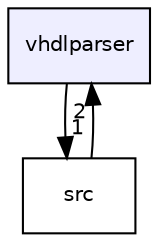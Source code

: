 digraph "vhdlparser" {
  compound=true
  node [ fontsize="10", fontname="Helvetica"];
  edge [ labelfontsize="10", labelfontname="Helvetica"];
  dir_534aeb5b2351b2c83787cc7391511c04 [shape=box, label="vhdlparser", style="filled", fillcolor="#eeeeff", pencolor="black", URL="dir_534aeb5b2351b2c83787cc7391511c04.html"];
  dir_68267d1309a1af8e8297ef4c3efbcdba [shape=box label="src" URL="dir_68267d1309a1af8e8297ef4c3efbcdba.html"];
  dir_68267d1309a1af8e8297ef4c3efbcdba->dir_534aeb5b2351b2c83787cc7391511c04 [headlabel="2", labeldistance=1.5 headhref="dir_000000_000001.html"];
  dir_534aeb5b2351b2c83787cc7391511c04->dir_68267d1309a1af8e8297ef4c3efbcdba [headlabel="1", labeldistance=1.5 headhref="dir_000001_000000.html"];
}

